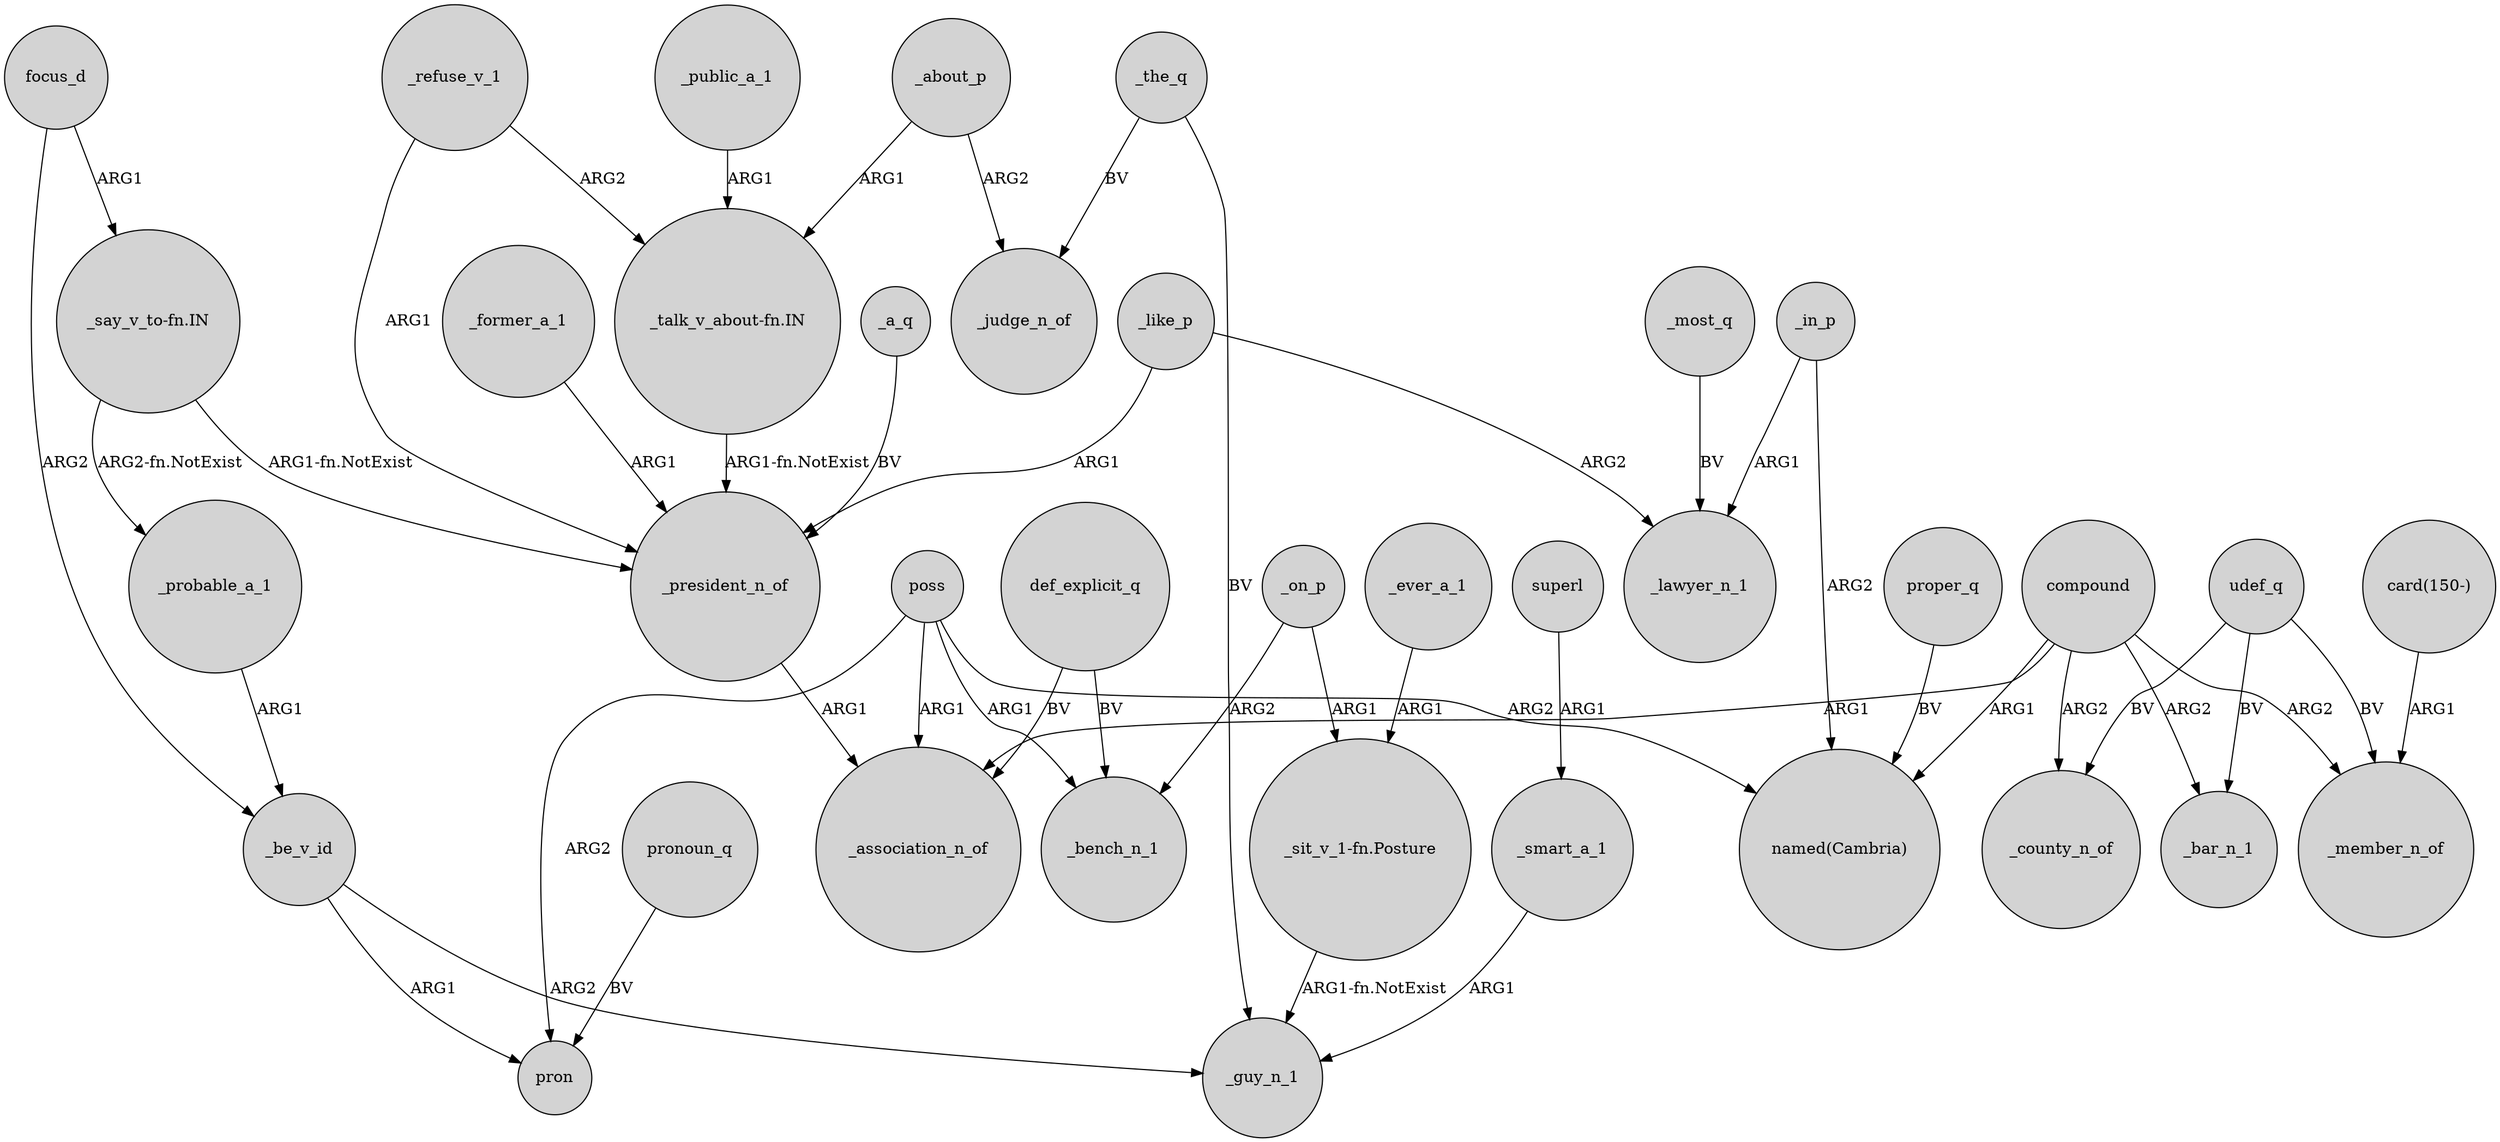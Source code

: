 digraph {
	node [shape=circle style=filled]
	focus_d -> _be_v_id [label=ARG2]
	_about_p -> "_talk_v_about-fn.IN" [label=ARG1]
	_former_a_1 -> _president_n_of [label=ARG1]
	poss -> pron [label=ARG2]
	def_explicit_q -> _bench_n_1 [label=BV]
	_probable_a_1 -> _be_v_id [label=ARG1]
	_refuse_v_1 -> "_talk_v_about-fn.IN" [label=ARG2]
	"card(150-)" -> _member_n_of [label=ARG1]
	_ever_a_1 -> "_sit_v_1-fn.Posture" [label=ARG1]
	"_talk_v_about-fn.IN" -> _president_n_of [label="ARG1-fn.NotExist"]
	_in_p -> "named(Cambria)" [label=ARG2]
	compound -> _county_n_of [label=ARG2]
	poss -> "named(Cambria)" [label=ARG2]
	udef_q -> _county_n_of [label=BV]
	udef_q -> _bar_n_1 [label=BV]
	_like_p -> _lawyer_n_1 [label=ARG2]
	_smart_a_1 -> _guy_n_1 [label=ARG1]
	"_say_v_to-fn.IN" -> _president_n_of [label="ARG1-fn.NotExist"]
	_be_v_id -> pron [label=ARG1]
	compound -> _member_n_of [label=ARG2]
	_in_p -> _lawyer_n_1 [label=ARG1]
	poss -> _association_n_of [label=ARG1]
	_most_q -> _lawyer_n_1 [label=BV]
	pronoun_q -> pron [label=BV]
	"_sit_v_1-fn.Posture" -> _guy_n_1 [label="ARG1-fn.NotExist"]
	compound -> "named(Cambria)" [label=ARG1]
	_president_n_of -> _association_n_of [label=ARG1]
	_on_p -> _bench_n_1 [label=ARG2]
	proper_q -> "named(Cambria)" [label=BV]
	_on_p -> "_sit_v_1-fn.Posture" [label=ARG1]
	superl -> _smart_a_1 [label=ARG1]
	_be_v_id -> _guy_n_1 [label=ARG2]
	udef_q -> _member_n_of [label=BV]
	_about_p -> _judge_n_of [label=ARG2]
	_a_q -> _president_n_of [label=BV]
	"_say_v_to-fn.IN" -> _probable_a_1 [label="ARG2-fn.NotExist"]
	_like_p -> _president_n_of [label=ARG1]
	_public_a_1 -> "_talk_v_about-fn.IN" [label=ARG1]
	_refuse_v_1 -> _president_n_of [label=ARG1]
	_the_q -> _judge_n_of [label=BV]
	compound -> _association_n_of [label=ARG1]
	poss -> _bench_n_1 [label=ARG1]
	_the_q -> _guy_n_1 [label=BV]
	focus_d -> "_say_v_to-fn.IN" [label=ARG1]
	compound -> _bar_n_1 [label=ARG2]
	def_explicit_q -> _association_n_of [label=BV]
}
